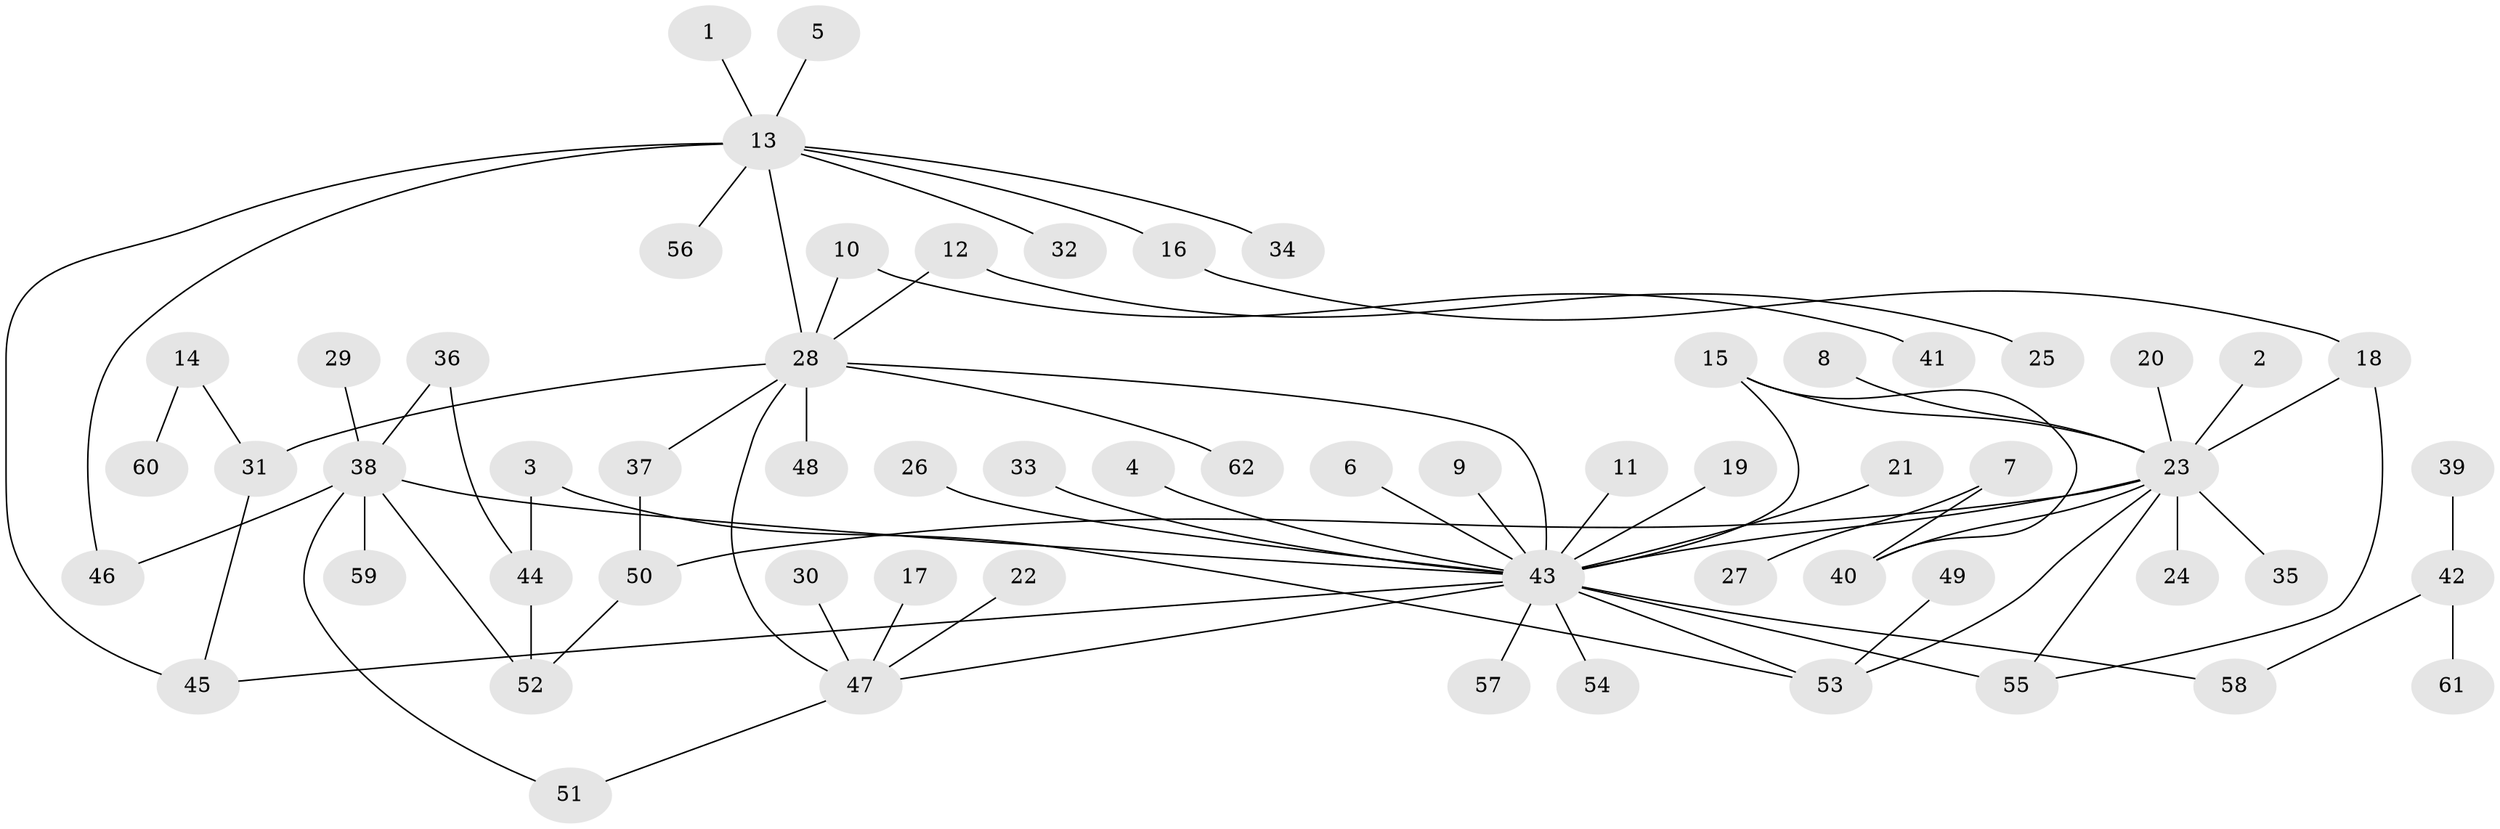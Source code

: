 // original degree distribution, {23: 0.008064516129032258, 2: 0.23387096774193547, 6: 0.016129032258064516, 3: 0.08870967741935484, 8: 0.016129032258064516, 1: 0.5483870967741935, 12: 0.008064516129032258, 11: 0.008064516129032258, 14: 0.008064516129032258, 5: 0.04032258064516129, 4: 0.024193548387096774}
// Generated by graph-tools (version 1.1) at 2025/01/03/09/25 03:01:45]
// undirected, 62 vertices, 76 edges
graph export_dot {
graph [start="1"]
  node [color=gray90,style=filled];
  1;
  2;
  3;
  4;
  5;
  6;
  7;
  8;
  9;
  10;
  11;
  12;
  13;
  14;
  15;
  16;
  17;
  18;
  19;
  20;
  21;
  22;
  23;
  24;
  25;
  26;
  27;
  28;
  29;
  30;
  31;
  32;
  33;
  34;
  35;
  36;
  37;
  38;
  39;
  40;
  41;
  42;
  43;
  44;
  45;
  46;
  47;
  48;
  49;
  50;
  51;
  52;
  53;
  54;
  55;
  56;
  57;
  58;
  59;
  60;
  61;
  62;
  1 -- 13 [weight=1.0];
  2 -- 23 [weight=1.0];
  3 -- 44 [weight=1.0];
  3 -- 53 [weight=1.0];
  4 -- 43 [weight=1.0];
  5 -- 13 [weight=1.0];
  6 -- 43 [weight=1.0];
  7 -- 27 [weight=1.0];
  7 -- 40 [weight=1.0];
  8 -- 23 [weight=1.0];
  9 -- 43 [weight=1.0];
  10 -- 28 [weight=1.0];
  10 -- 41 [weight=1.0];
  11 -- 43 [weight=1.0];
  12 -- 25 [weight=1.0];
  12 -- 28 [weight=1.0];
  13 -- 16 [weight=1.0];
  13 -- 28 [weight=1.0];
  13 -- 32 [weight=1.0];
  13 -- 34 [weight=1.0];
  13 -- 45 [weight=1.0];
  13 -- 46 [weight=1.0];
  13 -- 56 [weight=1.0];
  14 -- 31 [weight=1.0];
  14 -- 60 [weight=1.0];
  15 -- 23 [weight=1.0];
  15 -- 40 [weight=1.0];
  15 -- 43 [weight=1.0];
  16 -- 18 [weight=1.0];
  17 -- 47 [weight=1.0];
  18 -- 23 [weight=1.0];
  18 -- 55 [weight=1.0];
  19 -- 43 [weight=1.0];
  20 -- 23 [weight=1.0];
  21 -- 43 [weight=1.0];
  22 -- 47 [weight=1.0];
  23 -- 24 [weight=1.0];
  23 -- 35 [weight=1.0];
  23 -- 40 [weight=1.0];
  23 -- 43 [weight=1.0];
  23 -- 50 [weight=1.0];
  23 -- 53 [weight=1.0];
  23 -- 55 [weight=1.0];
  26 -- 43 [weight=2.0];
  28 -- 31 [weight=1.0];
  28 -- 37 [weight=1.0];
  28 -- 43 [weight=1.0];
  28 -- 47 [weight=1.0];
  28 -- 48 [weight=1.0];
  28 -- 62 [weight=1.0];
  29 -- 38 [weight=1.0];
  30 -- 47 [weight=1.0];
  31 -- 45 [weight=1.0];
  33 -- 43 [weight=1.0];
  36 -- 38 [weight=1.0];
  36 -- 44 [weight=1.0];
  37 -- 50 [weight=1.0];
  38 -- 43 [weight=1.0];
  38 -- 46 [weight=1.0];
  38 -- 51 [weight=1.0];
  38 -- 52 [weight=1.0];
  38 -- 59 [weight=1.0];
  39 -- 42 [weight=1.0];
  42 -- 58 [weight=1.0];
  42 -- 61 [weight=1.0];
  43 -- 45 [weight=1.0];
  43 -- 47 [weight=1.0];
  43 -- 53 [weight=1.0];
  43 -- 54 [weight=1.0];
  43 -- 55 [weight=2.0];
  43 -- 57 [weight=1.0];
  43 -- 58 [weight=1.0];
  44 -- 52 [weight=1.0];
  47 -- 51 [weight=1.0];
  49 -- 53 [weight=1.0];
  50 -- 52 [weight=1.0];
}
